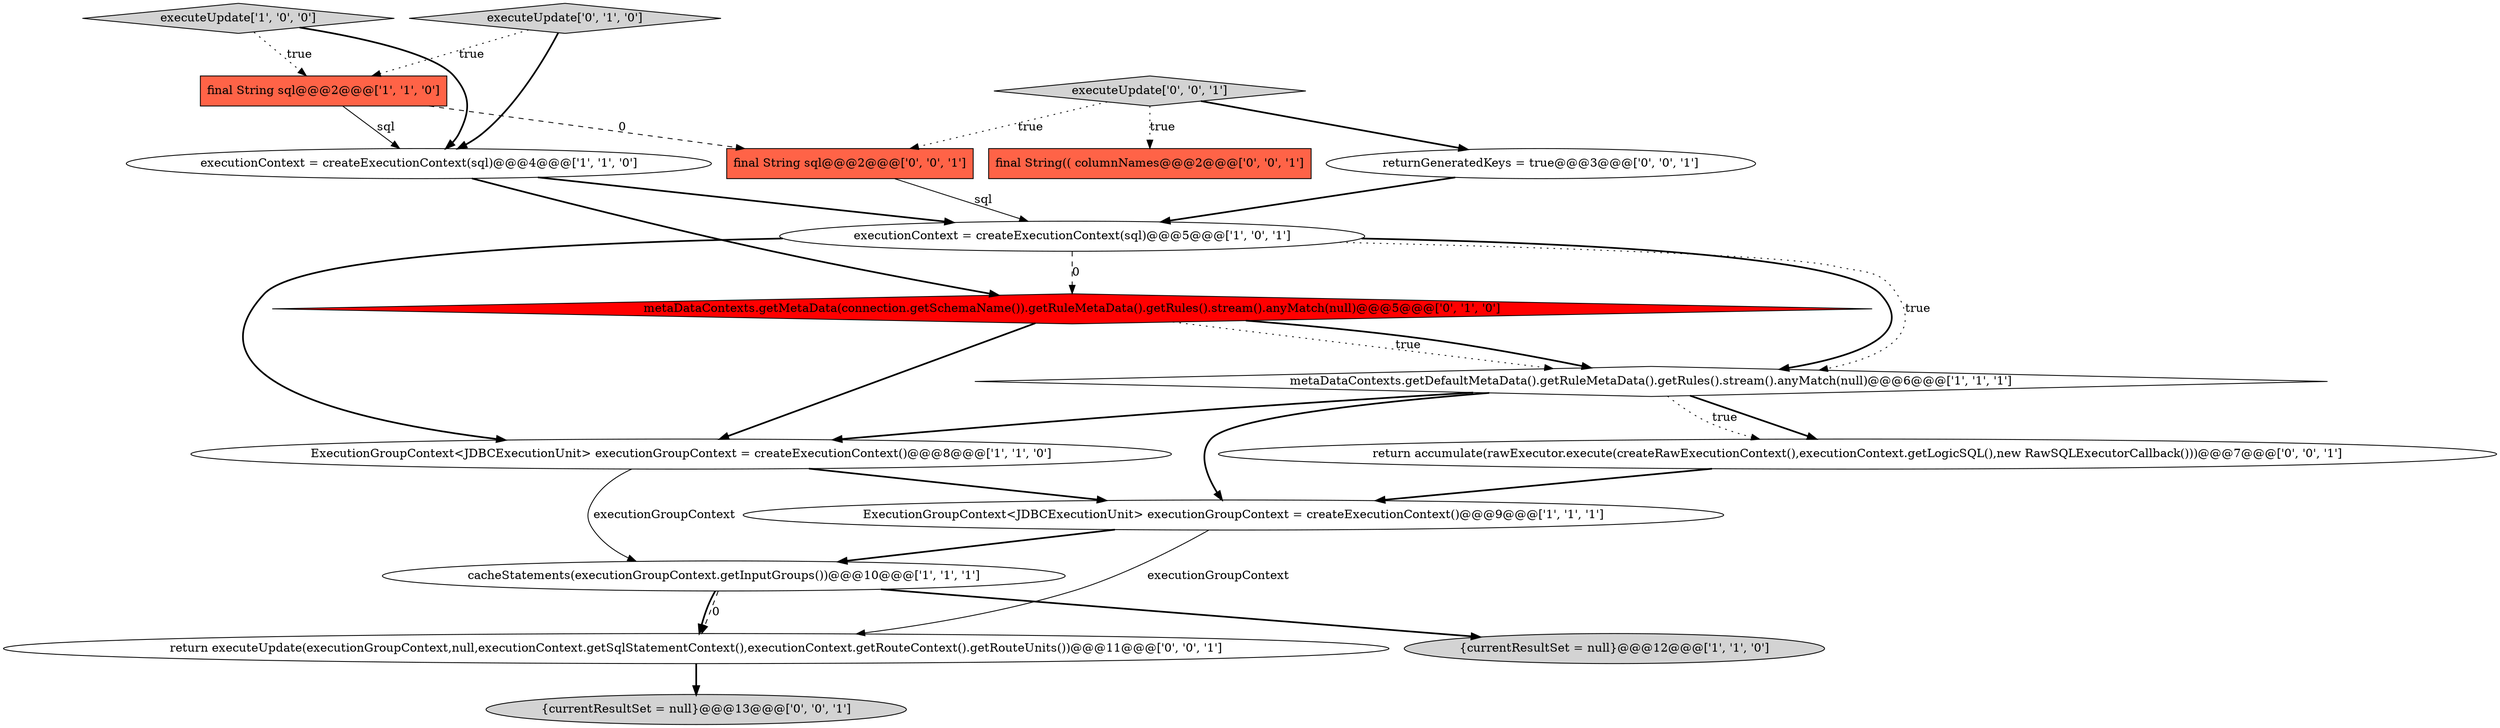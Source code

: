 digraph {
1 [style = filled, label = "executeUpdate['1', '0', '0']", fillcolor = lightgray, shape = diamond image = "AAA0AAABBB1BBB"];
9 [style = filled, label = "metaDataContexts.getMetaData(connection.getSchemaName()).getRuleMetaData().getRules().stream().anyMatch(null)@@@5@@@['0', '1', '0']", fillcolor = red, shape = diamond image = "AAA1AAABBB2BBB"];
15 [style = filled, label = "final String sql@@@2@@@['0', '0', '1']", fillcolor = tomato, shape = box image = "AAA0AAABBB3BBB"];
3 [style = filled, label = "ExecutionGroupContext<JDBCExecutionUnit> executionGroupContext = createExecutionContext()@@@8@@@['1', '1', '0']", fillcolor = white, shape = ellipse image = "AAA0AAABBB1BBB"];
0 [style = filled, label = "{currentResultSet = null}@@@12@@@['1', '1', '0']", fillcolor = lightgray, shape = ellipse image = "AAA0AAABBB1BBB"];
5 [style = filled, label = "final String sql@@@2@@@['1', '1', '0']", fillcolor = tomato, shape = box image = "AAA0AAABBB1BBB"];
16 [style = filled, label = "return accumulate(rawExecutor.execute(createRawExecutionContext(),executionContext.getLogicSQL(),new RawSQLExecutorCallback()))@@@7@@@['0', '0', '1']", fillcolor = white, shape = ellipse image = "AAA0AAABBB3BBB"];
2 [style = filled, label = "cacheStatements(executionGroupContext.getInputGroups())@@@10@@@['1', '1', '1']", fillcolor = white, shape = ellipse image = "AAA0AAABBB1BBB"];
10 [style = filled, label = "executeUpdate['0', '1', '0']", fillcolor = lightgray, shape = diamond image = "AAA0AAABBB2BBB"];
6 [style = filled, label = "metaDataContexts.getDefaultMetaData().getRuleMetaData().getRules().stream().anyMatch(null)@@@6@@@['1', '1', '1']", fillcolor = white, shape = diamond image = "AAA0AAABBB1BBB"];
13 [style = filled, label = "final String(( columnNames@@@2@@@['0', '0', '1']", fillcolor = tomato, shape = box image = "AAA0AAABBB3BBB"];
12 [style = filled, label = "return executeUpdate(executionGroupContext,null,executionContext.getSqlStatementContext(),executionContext.getRouteContext().getRouteUnits())@@@11@@@['0', '0', '1']", fillcolor = white, shape = ellipse image = "AAA0AAABBB3BBB"];
14 [style = filled, label = "executeUpdate['0', '0', '1']", fillcolor = lightgray, shape = diamond image = "AAA0AAABBB3BBB"];
11 [style = filled, label = "returnGeneratedKeys = true@@@3@@@['0', '0', '1']", fillcolor = white, shape = ellipse image = "AAA0AAABBB3BBB"];
8 [style = filled, label = "executionContext = createExecutionContext(sql)@@@5@@@['1', '0', '1']", fillcolor = white, shape = ellipse image = "AAA0AAABBB1BBB"];
17 [style = filled, label = "{currentResultSet = null}@@@13@@@['0', '0', '1']", fillcolor = lightgray, shape = ellipse image = "AAA0AAABBB3BBB"];
7 [style = filled, label = "ExecutionGroupContext<JDBCExecutionUnit> executionGroupContext = createExecutionContext()@@@9@@@['1', '1', '1']", fillcolor = white, shape = ellipse image = "AAA0AAABBB1BBB"];
4 [style = filled, label = "executionContext = createExecutionContext(sql)@@@4@@@['1', '1', '0']", fillcolor = white, shape = ellipse image = "AAA0AAABBB1BBB"];
4->9 [style = bold, label=""];
6->3 [style = bold, label=""];
1->4 [style = bold, label=""];
8->3 [style = bold, label=""];
12->17 [style = bold, label=""];
16->7 [style = bold, label=""];
8->6 [style = bold, label=""];
9->6 [style = dotted, label="true"];
10->5 [style = dotted, label="true"];
15->8 [style = solid, label="sql"];
14->13 [style = dotted, label="true"];
2->12 [style = bold, label=""];
9->6 [style = bold, label=""];
8->9 [style = dashed, label="0"];
2->12 [style = dashed, label="0"];
14->15 [style = dotted, label="true"];
2->0 [style = bold, label=""];
8->6 [style = dotted, label="true"];
3->7 [style = bold, label=""];
6->16 [style = bold, label=""];
7->2 [style = bold, label=""];
10->4 [style = bold, label=""];
9->3 [style = bold, label=""];
4->8 [style = bold, label=""];
11->8 [style = bold, label=""];
5->4 [style = solid, label="sql"];
3->2 [style = solid, label="executionGroupContext"];
6->7 [style = bold, label=""];
5->15 [style = dashed, label="0"];
14->11 [style = bold, label=""];
1->5 [style = dotted, label="true"];
6->16 [style = dotted, label="true"];
7->12 [style = solid, label="executionGroupContext"];
}
